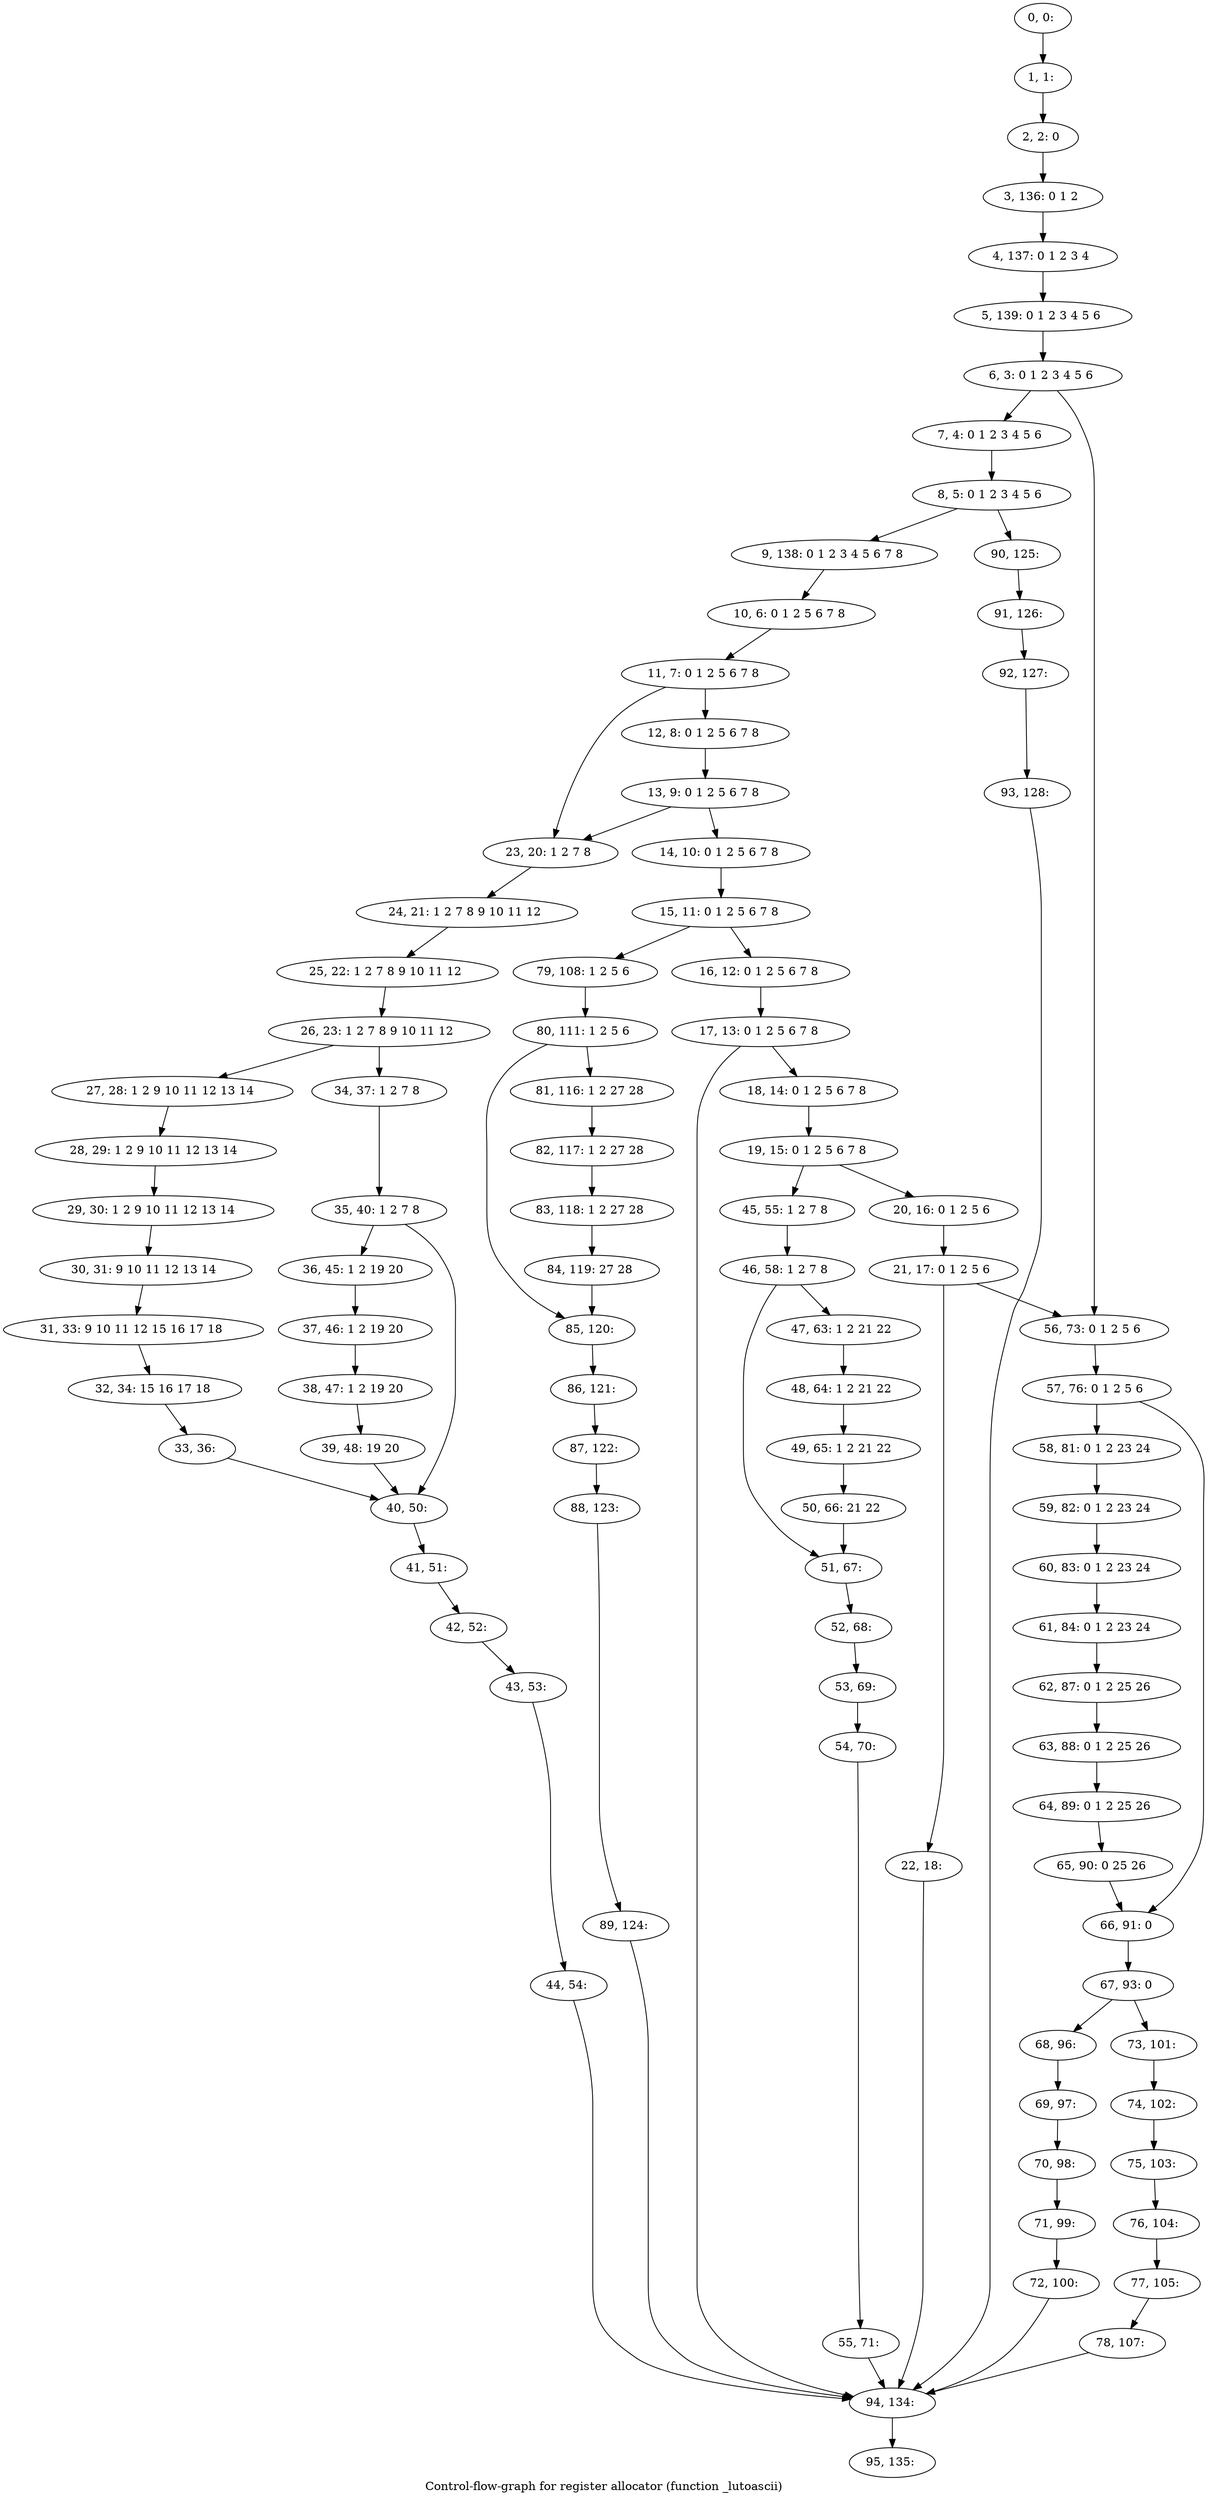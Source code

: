 digraph G {
graph [label="Control-flow-graph for register allocator (function _lutoascii)"]
0[label="0, 0: "];
1[label="1, 1: "];
2[label="2, 2: 0 "];
3[label="3, 136: 0 1 2 "];
4[label="4, 137: 0 1 2 3 4 "];
5[label="5, 139: 0 1 2 3 4 5 6 "];
6[label="6, 3: 0 1 2 3 4 5 6 "];
7[label="7, 4: 0 1 2 3 4 5 6 "];
8[label="8, 5: 0 1 2 3 4 5 6 "];
9[label="9, 138: 0 1 2 3 4 5 6 7 8 "];
10[label="10, 6: 0 1 2 5 6 7 8 "];
11[label="11, 7: 0 1 2 5 6 7 8 "];
12[label="12, 8: 0 1 2 5 6 7 8 "];
13[label="13, 9: 0 1 2 5 6 7 8 "];
14[label="14, 10: 0 1 2 5 6 7 8 "];
15[label="15, 11: 0 1 2 5 6 7 8 "];
16[label="16, 12: 0 1 2 5 6 7 8 "];
17[label="17, 13: 0 1 2 5 6 7 8 "];
18[label="18, 14: 0 1 2 5 6 7 8 "];
19[label="19, 15: 0 1 2 5 6 7 8 "];
20[label="20, 16: 0 1 2 5 6 "];
21[label="21, 17: 0 1 2 5 6 "];
22[label="22, 18: "];
23[label="23, 20: 1 2 7 8 "];
24[label="24, 21: 1 2 7 8 9 10 11 12 "];
25[label="25, 22: 1 2 7 8 9 10 11 12 "];
26[label="26, 23: 1 2 7 8 9 10 11 12 "];
27[label="27, 28: 1 2 9 10 11 12 13 14 "];
28[label="28, 29: 1 2 9 10 11 12 13 14 "];
29[label="29, 30: 1 2 9 10 11 12 13 14 "];
30[label="30, 31: 9 10 11 12 13 14 "];
31[label="31, 33: 9 10 11 12 15 16 17 18 "];
32[label="32, 34: 15 16 17 18 "];
33[label="33, 36: "];
34[label="34, 37: 1 2 7 8 "];
35[label="35, 40: 1 2 7 8 "];
36[label="36, 45: 1 2 19 20 "];
37[label="37, 46: 1 2 19 20 "];
38[label="38, 47: 1 2 19 20 "];
39[label="39, 48: 19 20 "];
40[label="40, 50: "];
41[label="41, 51: "];
42[label="42, 52: "];
43[label="43, 53: "];
44[label="44, 54: "];
45[label="45, 55: 1 2 7 8 "];
46[label="46, 58: 1 2 7 8 "];
47[label="47, 63: 1 2 21 22 "];
48[label="48, 64: 1 2 21 22 "];
49[label="49, 65: 1 2 21 22 "];
50[label="50, 66: 21 22 "];
51[label="51, 67: "];
52[label="52, 68: "];
53[label="53, 69: "];
54[label="54, 70: "];
55[label="55, 71: "];
56[label="56, 73: 0 1 2 5 6 "];
57[label="57, 76: 0 1 2 5 6 "];
58[label="58, 81: 0 1 2 23 24 "];
59[label="59, 82: 0 1 2 23 24 "];
60[label="60, 83: 0 1 2 23 24 "];
61[label="61, 84: 0 1 2 23 24 "];
62[label="62, 87: 0 1 2 25 26 "];
63[label="63, 88: 0 1 2 25 26 "];
64[label="64, 89: 0 1 2 25 26 "];
65[label="65, 90: 0 25 26 "];
66[label="66, 91: 0 "];
67[label="67, 93: 0 "];
68[label="68, 96: "];
69[label="69, 97: "];
70[label="70, 98: "];
71[label="71, 99: "];
72[label="72, 100: "];
73[label="73, 101: "];
74[label="74, 102: "];
75[label="75, 103: "];
76[label="76, 104: "];
77[label="77, 105: "];
78[label="78, 107: "];
79[label="79, 108: 1 2 5 6 "];
80[label="80, 111: 1 2 5 6 "];
81[label="81, 116: 1 2 27 28 "];
82[label="82, 117: 1 2 27 28 "];
83[label="83, 118: 1 2 27 28 "];
84[label="84, 119: 27 28 "];
85[label="85, 120: "];
86[label="86, 121: "];
87[label="87, 122: "];
88[label="88, 123: "];
89[label="89, 124: "];
90[label="90, 125: "];
91[label="91, 126: "];
92[label="92, 127: "];
93[label="93, 128: "];
94[label="94, 134: "];
95[label="95, 135: "];
0->1 ;
1->2 ;
2->3 ;
3->4 ;
4->5 ;
5->6 ;
6->7 ;
6->56 ;
7->8 ;
8->9 ;
8->90 ;
9->10 ;
10->11 ;
11->12 ;
11->23 ;
12->13 ;
13->14 ;
13->23 ;
14->15 ;
15->16 ;
15->79 ;
16->17 ;
17->18 ;
17->94 ;
18->19 ;
19->20 ;
19->45 ;
20->21 ;
21->22 ;
21->56 ;
22->94 ;
23->24 ;
24->25 ;
25->26 ;
26->27 ;
26->34 ;
27->28 ;
28->29 ;
29->30 ;
30->31 ;
31->32 ;
32->33 ;
33->40 ;
34->35 ;
35->36 ;
35->40 ;
36->37 ;
37->38 ;
38->39 ;
39->40 ;
40->41 ;
41->42 ;
42->43 ;
43->44 ;
44->94 ;
45->46 ;
46->47 ;
46->51 ;
47->48 ;
48->49 ;
49->50 ;
50->51 ;
51->52 ;
52->53 ;
53->54 ;
54->55 ;
55->94 ;
56->57 ;
57->58 ;
57->66 ;
58->59 ;
59->60 ;
60->61 ;
61->62 ;
62->63 ;
63->64 ;
64->65 ;
65->66 ;
66->67 ;
67->68 ;
67->73 ;
68->69 ;
69->70 ;
70->71 ;
71->72 ;
72->94 ;
73->74 ;
74->75 ;
75->76 ;
76->77 ;
77->78 ;
78->94 ;
79->80 ;
80->81 ;
80->85 ;
81->82 ;
82->83 ;
83->84 ;
84->85 ;
85->86 ;
86->87 ;
87->88 ;
88->89 ;
89->94 ;
90->91 ;
91->92 ;
92->93 ;
93->94 ;
94->95 ;
}
